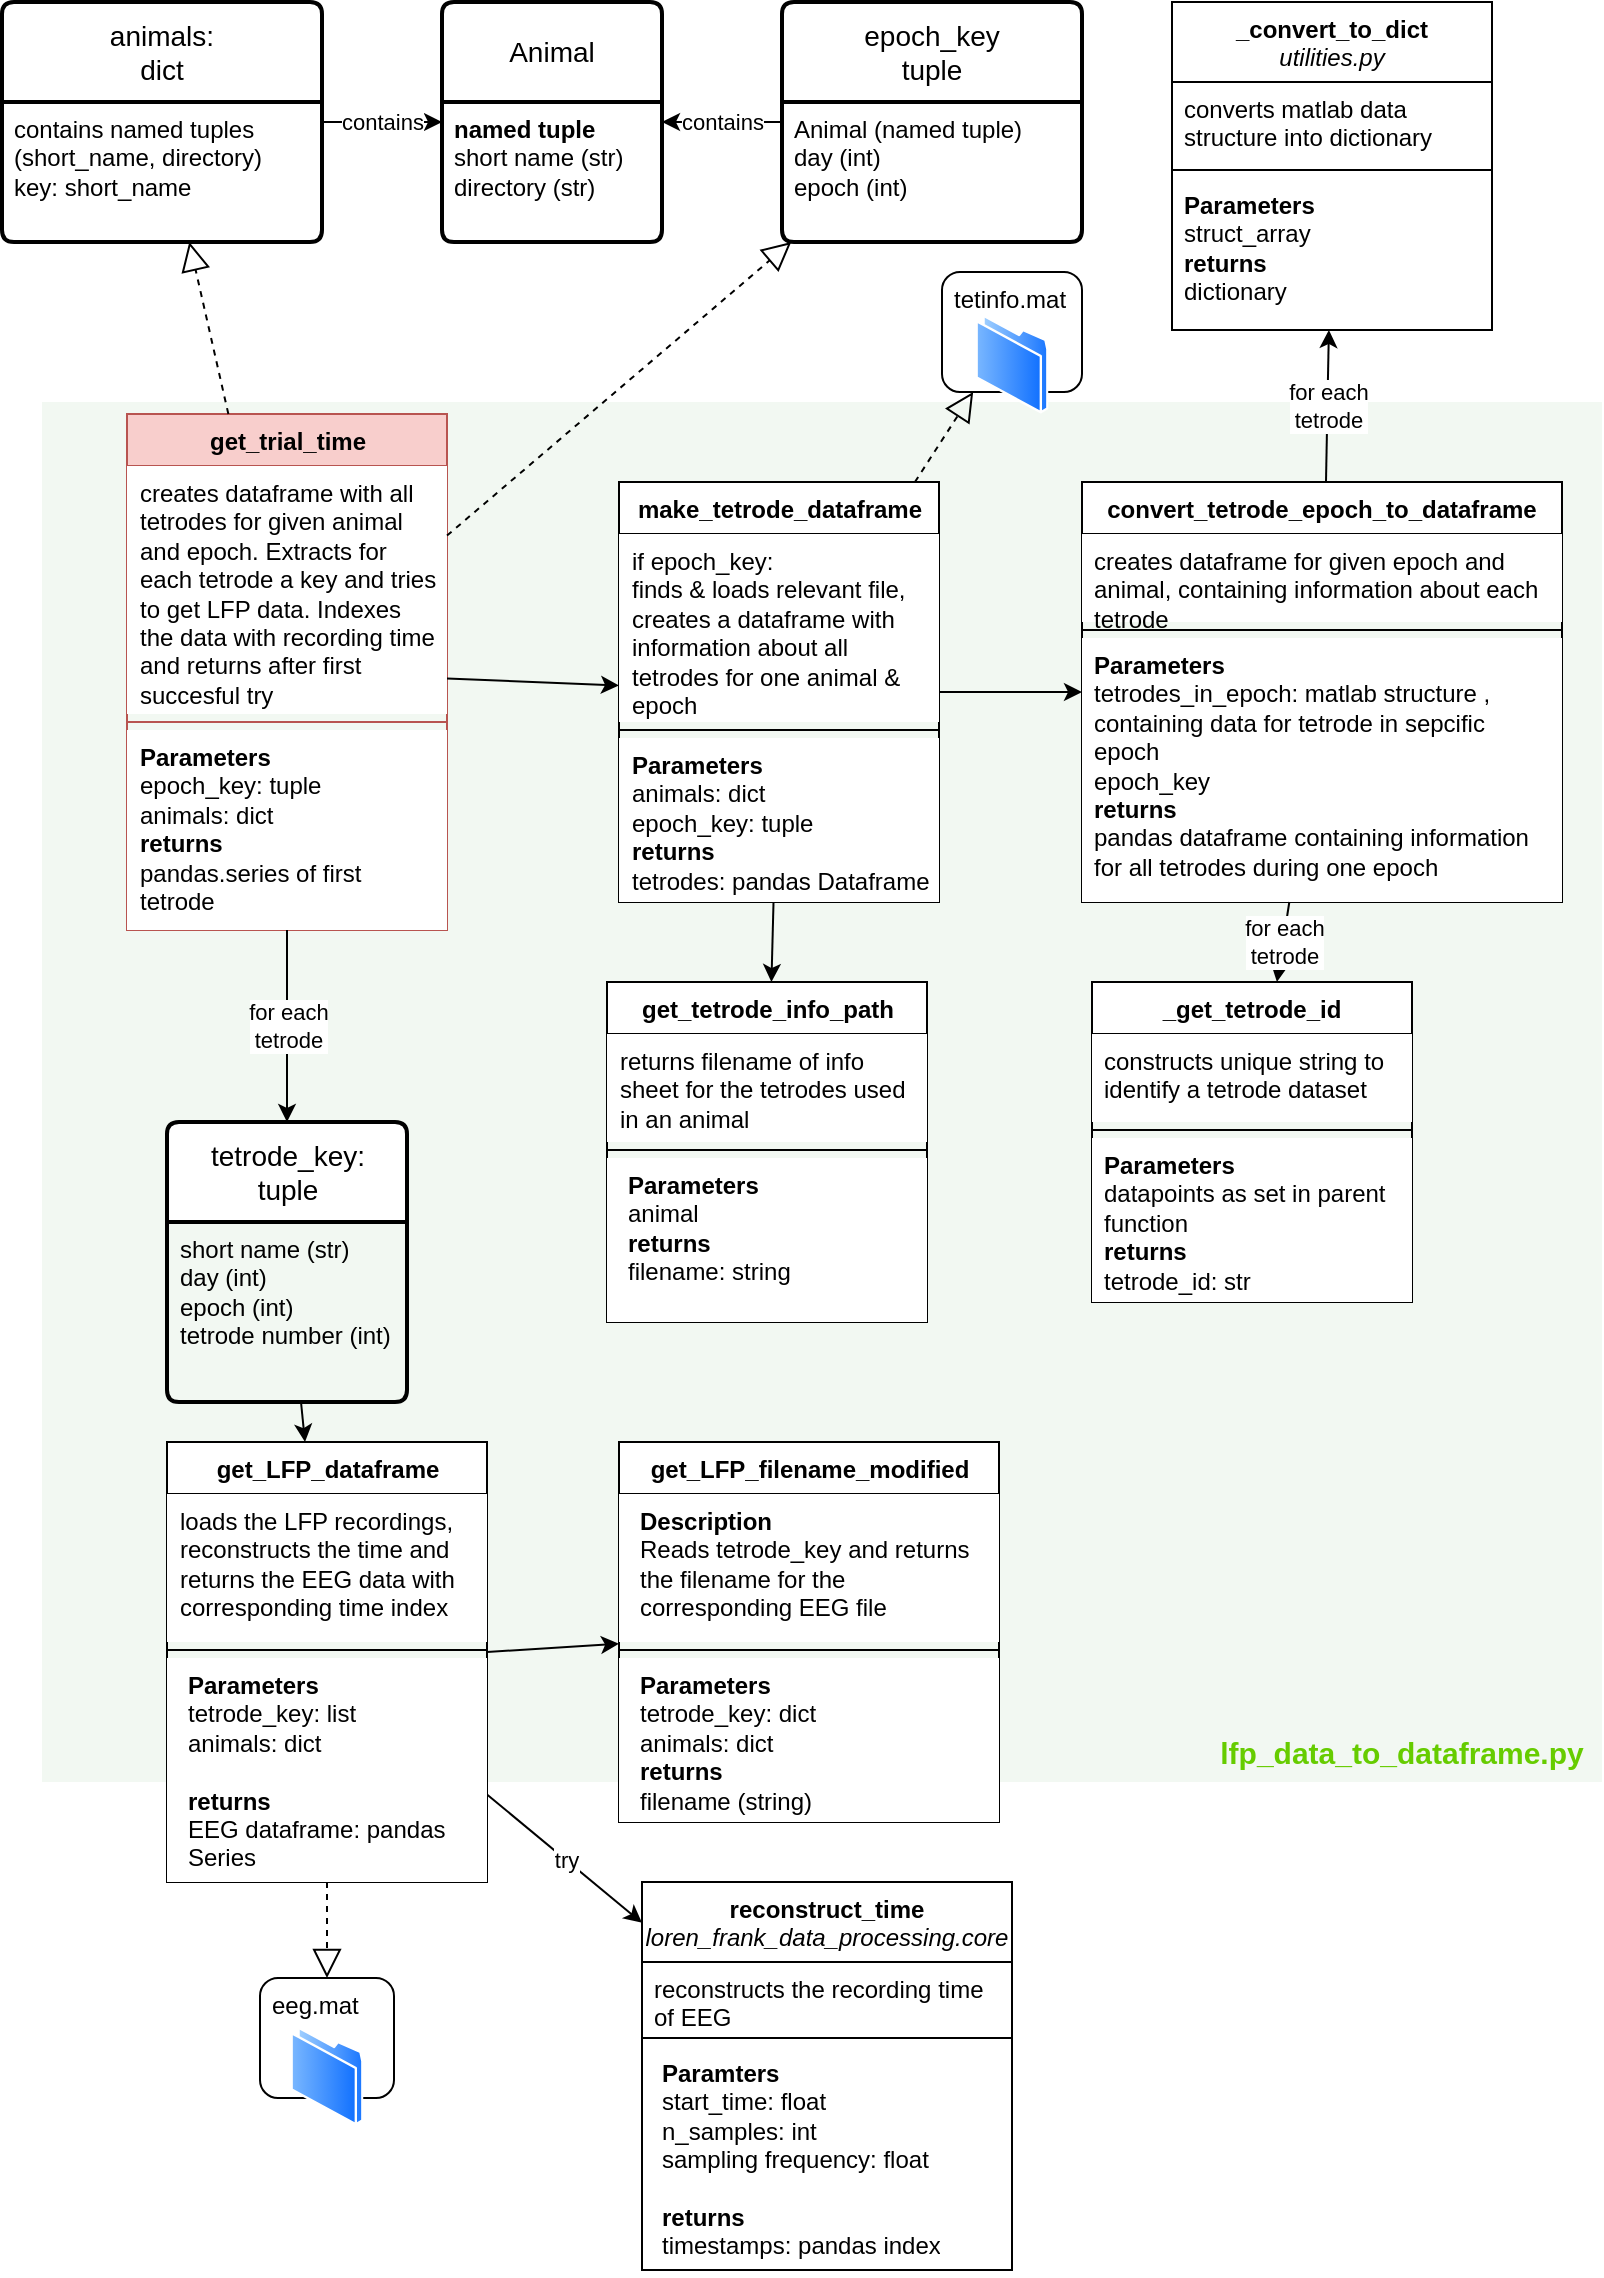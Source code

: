 <mxfile version="23.0.2" type="device" pages="2">
  <diagram name="lfp_data_to_dataframe" id="-0uksRFyBczqt4jlq0a1">
    <mxGraphModel dx="521" dy="613" grid="1" gridSize="10" guides="1" tooltips="1" connect="1" arrows="1" fold="1" page="1" pageScale="1" pageWidth="827" pageHeight="1169" math="0" shadow="0">
      <root>
        <mxCell id="0" />
        <mxCell id="1" parent="0" />
        <mxCell id="o5KsQYPWXhAWBM8Yx2KQ-81" value="" style="rounded=0;whiteSpace=wrap;html=1;fillColor=#d5e8d4;strokeColor=none;opacity=30;movable=0;resizable=0;rotatable=0;deletable=0;editable=0;locked=1;connectable=0;" parent="1" vertex="1">
          <mxGeometry x="30" y="220" width="780" height="690" as="geometry" />
        </mxCell>
        <mxCell id="RaqQBiWEhMCcIaRFbFzj-1" value="Animal" style="swimlane;childLayout=stackLayout;horizontal=1;startSize=50;horizontalStack=0;rounded=1;fontSize=14;fontStyle=0;strokeWidth=2;resizeParent=0;resizeLast=1;shadow=0;dashed=0;align=center;arcSize=4;whiteSpace=wrap;html=1;" parent="1" vertex="1">
          <mxGeometry x="230" y="20" width="110" height="120" as="geometry">
            <mxRectangle x="85" y="410" width="80" height="50" as="alternateBounds" />
          </mxGeometry>
        </mxCell>
        <mxCell id="RaqQBiWEhMCcIaRFbFzj-2" value="&lt;b&gt;named tuple&lt;/b&gt;&lt;br&gt;short name (str)&lt;br&gt;directory (str)" style="align=left;strokeColor=none;fillColor=none;spacingLeft=4;fontSize=12;verticalAlign=top;resizable=0;rotatable=0;part=1;html=1;" parent="RaqQBiWEhMCcIaRFbFzj-1" vertex="1">
          <mxGeometry y="50" width="110" height="70" as="geometry" />
        </mxCell>
        <mxCell id="LlTql3OOBmvr-bSs323o-11" value="" style="endArrow=classic;html=1;rounded=0;" parent="1" source="o5KsQYPWXhAWBM8Yx2KQ-14" target="o5KsQYPWXhAWBM8Yx2KQ-23" edge="1">
          <mxGeometry relative="1" as="geometry">
            <mxPoint x="362.5" y="1045" as="sourcePoint" />
            <mxPoint x="352.5" y="1070" as="targetPoint" />
          </mxGeometry>
        </mxCell>
        <mxCell id="LlTql3OOBmvr-bSs323o-12" value="try" style="edgeLabel;resizable=0;html=1;align=center;verticalAlign=middle;" parent="LlTql3OOBmvr-bSs323o-11" connectable="0" vertex="1">
          <mxGeometry relative="1" as="geometry" />
        </mxCell>
        <mxCell id="o5KsQYPWXhAWBM8Yx2KQ-1" value="tetrode_key:&lt;br&gt;tuple" style="swimlane;childLayout=stackLayout;horizontal=1;startSize=50;horizontalStack=0;rounded=1;fontSize=14;fontStyle=0;strokeWidth=2;resizeParent=0;resizeLast=1;shadow=0;dashed=0;align=center;arcSize=4;whiteSpace=wrap;html=1;" parent="1" vertex="1">
          <mxGeometry x="92.5" y="580" width="120" height="140" as="geometry">
            <mxRectangle x="70" y="340" width="110" height="50" as="alternateBounds" />
          </mxGeometry>
        </mxCell>
        <mxCell id="o5KsQYPWXhAWBM8Yx2KQ-2" value="short name (str)&lt;br&gt;day (int)&lt;br&gt;epoch (int)&lt;br&gt;tetrode number (int)" style="align=left;strokeColor=none;fillColor=none;spacingLeft=4;fontSize=12;verticalAlign=top;resizable=0;rotatable=0;part=1;html=1;" parent="o5KsQYPWXhAWBM8Yx2KQ-1" vertex="1">
          <mxGeometry y="50" width="120" height="90" as="geometry" />
        </mxCell>
        <mxCell id="o5KsQYPWXhAWBM8Yx2KQ-14" value="get_LFP_dataframe" style="swimlane;fontStyle=1;align=center;verticalAlign=top;childLayout=stackLayout;horizontal=1;startSize=26;horizontalStack=0;resizeParent=1;resizeParentMax=0;resizeLast=0;collapsible=1;marginBottom=0;whiteSpace=wrap;html=1;" parent="1" vertex="1">
          <mxGeometry x="92.5" y="740" width="160" height="220" as="geometry">
            <mxRectangle x="260" y="260" width="150" height="30" as="alternateBounds" />
          </mxGeometry>
        </mxCell>
        <mxCell id="o5KsQYPWXhAWBM8Yx2KQ-15" value="loads the LFP recordings, reconstructs the time and returns the EEG data with corresponding time index" style="text;strokeColor=none;fillColor=default;align=left;verticalAlign=top;spacingLeft=4;spacingRight=4;overflow=hidden;rotatable=0;points=[[0,0.5],[1,0.5]];portConstraint=eastwest;whiteSpace=wrap;html=1;" parent="o5KsQYPWXhAWBM8Yx2KQ-14" vertex="1">
          <mxGeometry y="26" width="160" height="74" as="geometry" />
        </mxCell>
        <mxCell id="o5KsQYPWXhAWBM8Yx2KQ-16" value="" style="line;strokeWidth=1;fillColor=none;align=left;verticalAlign=middle;spacingTop=-1;spacingLeft=3;spacingRight=3;rotatable=0;labelPosition=right;points=[];portConstraint=eastwest;strokeColor=inherit;" parent="o5KsQYPWXhAWBM8Yx2KQ-14" vertex="1">
          <mxGeometry y="100" width="160" height="8" as="geometry" />
        </mxCell>
        <mxCell id="o5KsQYPWXhAWBM8Yx2KQ-17" value="&lt;p style=&quot;border-color: var(--border-color); margin: 0px 0px 0px 4px;&quot;&gt;&lt;b style=&quot;border-color: var(--border-color);&quot;&gt;Parameters&lt;/b&gt;&lt;/p&gt;&lt;p style=&quot;border-color: var(--border-color); margin: 0px 0px 0px 4px;&quot;&gt;tetrode_key: list&lt;/p&gt;&lt;p style=&quot;border-color: var(--border-color); margin: 0px 0px 0px 4px;&quot;&gt;animals: dict&lt;/p&gt;&lt;p style=&quot;border-color: var(--border-color); margin: 0px 0px 0px 4px;&quot;&gt;&lt;br style=&quot;border-color: var(--border-color);&quot;&gt;&lt;/p&gt;&lt;p style=&quot;border-color: var(--border-color); margin: 0px 0px 0px 4px;&quot;&gt;&lt;b style=&quot;border-color: var(--border-color);&quot;&gt;returns&lt;/b&gt;&lt;/p&gt;&lt;p style=&quot;border-color: var(--border-color); margin: 0px 0px 0px 4px;&quot;&gt;EEG dataframe: pandas Series&lt;/p&gt;" style="text;strokeColor=none;fillColor=default;align=left;verticalAlign=top;spacingLeft=4;spacingRight=4;overflow=hidden;rotatable=0;points=[[0,0.5],[1,0.5]];portConstraint=eastwest;whiteSpace=wrap;html=1;" parent="o5KsQYPWXhAWBM8Yx2KQ-14" vertex="1">
          <mxGeometry y="108" width="160" height="112" as="geometry" />
        </mxCell>
        <mxCell id="o5KsQYPWXhAWBM8Yx2KQ-18" value="" style="endArrow=classic;html=1;rounded=0;" parent="1" source="o5KsQYPWXhAWBM8Yx2KQ-14" target="o5KsQYPWXhAWBM8Yx2KQ-19" edge="1">
          <mxGeometry width="50" height="50" relative="1" as="geometry">
            <mxPoint x="392.5" y="1220" as="sourcePoint" />
            <mxPoint x="452.5" y="1150" as="targetPoint" />
          </mxGeometry>
        </mxCell>
        <mxCell id="o5KsQYPWXhAWBM8Yx2KQ-19" value="&lt;b style=&quot;border-color: var(--border-color);&quot;&gt;get_LFP_filename_modified&lt;br&gt;&lt;br&gt;&lt;/b&gt;" style="swimlane;fontStyle=1;align=center;verticalAlign=top;childLayout=stackLayout;horizontal=1;startSize=26;horizontalStack=0;resizeParent=1;resizeParentMax=0;resizeLast=0;collapsible=1;marginBottom=0;whiteSpace=wrap;html=1;" parent="1" vertex="1">
          <mxGeometry x="318.5" y="740" width="190" height="190" as="geometry">
            <mxRectangle x="520" y="385" width="200" height="40" as="alternateBounds" />
          </mxGeometry>
        </mxCell>
        <mxCell id="o5KsQYPWXhAWBM8Yx2KQ-20" value="&lt;p style=&quot;border-color: var(--border-color); margin: 0px 0px 0px 4px;&quot;&gt;&lt;b style=&quot;border-color: var(--border-color);&quot;&gt;Description&lt;/b&gt;&lt;/p&gt;&lt;p style=&quot;border-color: var(--border-color); margin: 0px 0px 0px 4px;&quot;&gt;Reads tetrode_key and returns the filename for the corresponding EEG file&amp;nbsp;&lt;/p&gt;" style="text;strokeColor=none;fillColor=default;align=left;verticalAlign=top;spacingLeft=4;spacingRight=4;overflow=hidden;rotatable=0;points=[[0,0.5],[1,0.5]];portConstraint=eastwest;whiteSpace=wrap;html=1;" parent="o5KsQYPWXhAWBM8Yx2KQ-19" vertex="1">
          <mxGeometry y="26" width="190" height="74" as="geometry" />
        </mxCell>
        <mxCell id="o5KsQYPWXhAWBM8Yx2KQ-21" value="" style="line;strokeWidth=1;fillColor=none;align=left;verticalAlign=middle;spacingTop=-1;spacingLeft=3;spacingRight=3;rotatable=0;labelPosition=right;points=[];portConstraint=eastwest;strokeColor=inherit;" parent="o5KsQYPWXhAWBM8Yx2KQ-19" vertex="1">
          <mxGeometry y="100" width="190" height="8" as="geometry" />
        </mxCell>
        <mxCell id="o5KsQYPWXhAWBM8Yx2KQ-22" value="&lt;p style=&quot;border-color: var(--border-color); margin: 0px 0px 0px 4px;&quot;&gt;&lt;b style=&quot;border-color: var(--border-color);&quot;&gt;Parameters&lt;/b&gt;&lt;/p&gt;&lt;p style=&quot;border-color: var(--border-color); margin: 0px 0px 0px 4px;&quot;&gt;tetrode_key: dict&lt;/p&gt;&lt;p style=&quot;border-color: var(--border-color); margin: 0px 0px 0px 4px;&quot;&gt;animals: dict&lt;/p&gt;&lt;p style=&quot;border-color: var(--border-color); margin: 0px 0px 0px 4px;&quot;&gt;&lt;b style=&quot;border-color: var(--border-color);&quot;&gt;returns&lt;/b&gt;&lt;/p&gt;&lt;p style=&quot;border-color: var(--border-color); margin: 0px 0px 0px 4px;&quot;&gt;filename (string)&lt;/p&gt;" style="text;strokeColor=none;fillColor=default;align=left;verticalAlign=top;spacingLeft=4;spacingRight=4;overflow=hidden;rotatable=0;points=[[0,0.5],[1,0.5]];portConstraint=eastwest;whiteSpace=wrap;html=1;" parent="o5KsQYPWXhAWBM8Yx2KQ-19" vertex="1">
          <mxGeometry y="108" width="190" height="82" as="geometry" />
        </mxCell>
        <mxCell id="o5KsQYPWXhAWBM8Yx2KQ-23" value="&lt;span style=&quot;border-color: var(--border-color);&quot;&gt;reconstruct_time&lt;br&gt;&lt;span style=&quot;font-weight: 400;&quot;&gt;&lt;i&gt;loren_frank_data_processing.core&lt;/i&gt;&lt;/span&gt;&lt;br&gt;&lt;/span&gt;" style="swimlane;fontStyle=1;align=center;verticalAlign=top;childLayout=stackLayout;horizontal=1;startSize=40;horizontalStack=0;resizeParent=1;resizeParentMax=0;resizeLast=0;collapsible=1;marginBottom=0;whiteSpace=wrap;html=1;" parent="1" vertex="1">
          <mxGeometry x="330" y="960" width="185" height="194" as="geometry">
            <mxRectangle x="530" y="250" width="140" height="30" as="alternateBounds" />
          </mxGeometry>
        </mxCell>
        <mxCell id="o5KsQYPWXhAWBM8Yx2KQ-24" value="reconstructs the recording time of EEG" style="text;strokeColor=none;fillColor=none;align=left;verticalAlign=top;spacingLeft=4;spacingRight=4;overflow=hidden;rotatable=0;points=[[0,0.5],[1,0.5]];portConstraint=eastwest;whiteSpace=wrap;html=1;" parent="o5KsQYPWXhAWBM8Yx2KQ-23" vertex="1">
          <mxGeometry y="40" width="185" height="34" as="geometry" />
        </mxCell>
        <mxCell id="o5KsQYPWXhAWBM8Yx2KQ-25" value="" style="line;strokeWidth=1;fillColor=none;align=left;verticalAlign=middle;spacingTop=-1;spacingLeft=3;spacingRight=3;rotatable=0;labelPosition=right;points=[];portConstraint=eastwest;strokeColor=inherit;" parent="o5KsQYPWXhAWBM8Yx2KQ-23" vertex="1">
          <mxGeometry y="74" width="185" height="8" as="geometry" />
        </mxCell>
        <mxCell id="o5KsQYPWXhAWBM8Yx2KQ-26" value="&lt;p style=&quot;border-color: var(--border-color); margin: 0px 0px 0px 4px;&quot;&gt;&lt;b style=&quot;border-color: var(--border-color);&quot;&gt;Paramters&lt;/b&gt;&lt;/p&gt;&lt;p style=&quot;border-color: var(--border-color); margin: 0px 0px 0px 4px;&quot;&gt;start_time: float&lt;/p&gt;&lt;p style=&quot;border-color: var(--border-color); margin: 0px 0px 0px 4px;&quot;&gt;n_samples: int&lt;/p&gt;&lt;p style=&quot;border-color: var(--border-color); margin: 0px 0px 0px 4px;&quot;&gt;sampling frequency: float&lt;/p&gt;&lt;p style=&quot;border-color: var(--border-color); margin: 0px 0px 0px 4px;&quot;&gt;&lt;br style=&quot;border-color: var(--border-color);&quot;&gt;&lt;/p&gt;&lt;p style=&quot;border-color: var(--border-color); margin: 0px 0px 0px 4px;&quot;&gt;&lt;b style=&quot;border-color: var(--border-color);&quot;&gt;returns&lt;/b&gt;&lt;/p&gt;&lt;p style=&quot;border-color: var(--border-color); margin: 0px 0px 0px 4px;&quot;&gt;timestamps: pandas index&lt;/p&gt;" style="text;strokeColor=none;fillColor=none;align=left;verticalAlign=top;spacingLeft=4;spacingRight=4;overflow=hidden;rotatable=0;points=[[0,0.5],[1,0.5]];portConstraint=eastwest;whiteSpace=wrap;html=1;" parent="o5KsQYPWXhAWBM8Yx2KQ-23" vertex="1">
          <mxGeometry y="82" width="185" height="112" as="geometry" />
        </mxCell>
        <mxCell id="o5KsQYPWXhAWBM8Yx2KQ-30" value="&lt;b style=&quot;border-color: var(--border-color);&quot;&gt;get_tetrode_info_path&lt;/b&gt;" style="swimlane;fontStyle=1;align=center;verticalAlign=top;childLayout=stackLayout;horizontal=1;startSize=26;horizontalStack=0;resizeParent=1;resizeParentMax=0;resizeLast=0;collapsible=1;marginBottom=0;whiteSpace=wrap;html=1;" parent="1" vertex="1">
          <mxGeometry x="312.5" y="510" width="160" height="170" as="geometry" />
        </mxCell>
        <mxCell id="o5KsQYPWXhAWBM8Yx2KQ-31" value="returns filename of info sheet for the tetrodes used in an animal&lt;br&gt;" style="text;strokeColor=none;fillColor=default;align=left;verticalAlign=top;spacingLeft=4;spacingRight=4;overflow=hidden;rotatable=0;points=[[0,0.5],[1,0.5]];portConstraint=eastwest;whiteSpace=wrap;html=1;" parent="o5KsQYPWXhAWBM8Yx2KQ-30" vertex="1">
          <mxGeometry y="26" width="160" height="54" as="geometry" />
        </mxCell>
        <mxCell id="o5KsQYPWXhAWBM8Yx2KQ-32" value="" style="line;strokeWidth=1;fillColor=none;align=left;verticalAlign=middle;spacingTop=-1;spacingLeft=3;spacingRight=3;rotatable=0;labelPosition=right;points=[];portConstraint=eastwest;strokeColor=inherit;" parent="o5KsQYPWXhAWBM8Yx2KQ-30" vertex="1">
          <mxGeometry y="80" width="160" height="8" as="geometry" />
        </mxCell>
        <mxCell id="o5KsQYPWXhAWBM8Yx2KQ-33" value="&lt;p style=&quot;border-color: var(--border-color); margin: 0px 0px 0px 4px;&quot;&gt;&lt;b style=&quot;border-color: var(--border-color);&quot;&gt;Parameters&lt;/b&gt;&lt;/p&gt;&lt;p style=&quot;border-color: var(--border-color); margin: 0px 0px 0px 4px;&quot;&gt;animal&lt;/p&gt;&lt;p style=&quot;border-color: var(--border-color); margin: 0px 0px 0px 4px;&quot;&gt;&lt;b style=&quot;border-color: var(--border-color);&quot;&gt;returns&lt;/b&gt;&lt;/p&gt;&lt;p style=&quot;border-color: var(--border-color); margin: 0px 0px 0px 4px;&quot;&gt;filename: string&lt;/p&gt;" style="text;strokeColor=none;fillColor=default;align=left;verticalAlign=top;spacingLeft=4;spacingRight=4;overflow=hidden;rotatable=0;points=[[0,0.5],[1,0.5]];portConstraint=eastwest;whiteSpace=wrap;html=1;" parent="o5KsQYPWXhAWBM8Yx2KQ-30" vertex="1">
          <mxGeometry y="88" width="160" height="82" as="geometry" />
        </mxCell>
        <mxCell id="o5KsQYPWXhAWBM8Yx2KQ-34" value="make_tetrode_dataframe" style="swimlane;fontStyle=1;align=center;verticalAlign=top;childLayout=stackLayout;horizontal=1;startSize=26;horizontalStack=0;resizeParent=1;resizeParentMax=0;resizeLast=0;collapsible=1;marginBottom=0;whiteSpace=wrap;html=1;" parent="1" vertex="1">
          <mxGeometry x="318.5" y="260" width="160" height="210" as="geometry">
            <mxRectangle x="260" y="510" width="180" height="30" as="alternateBounds" />
          </mxGeometry>
        </mxCell>
        <mxCell id="o5KsQYPWXhAWBM8Yx2KQ-35" value="if epoch_key:&lt;br&gt;finds &amp;amp; loads relevant file, creates a dataframe with information about all tetrodes for one animal &amp;amp; epoch&amp;nbsp;" style="text;strokeColor=none;fillColor=default;align=left;verticalAlign=top;spacingLeft=4;spacingRight=4;overflow=hidden;rotatable=0;points=[[0,0.5],[1,0.5]];portConstraint=eastwest;whiteSpace=wrap;html=1;" parent="o5KsQYPWXhAWBM8Yx2KQ-34" vertex="1">
          <mxGeometry y="26" width="160" height="94" as="geometry" />
        </mxCell>
        <mxCell id="o5KsQYPWXhAWBM8Yx2KQ-36" value="" style="line;strokeWidth=1;fillColor=none;align=left;verticalAlign=middle;spacingTop=-1;spacingLeft=3;spacingRight=3;rotatable=0;labelPosition=right;points=[];portConstraint=eastwest;strokeColor=inherit;" parent="o5KsQYPWXhAWBM8Yx2KQ-34" vertex="1">
          <mxGeometry y="120" width="160" height="8" as="geometry" />
        </mxCell>
        <mxCell id="o5KsQYPWXhAWBM8Yx2KQ-37" value="&lt;b&gt;Parameters&lt;/b&gt;&lt;br&gt;animals: dict&lt;br&gt;epoch_key: tuple&lt;br&gt;&lt;b&gt;returns&lt;br&gt;&lt;/b&gt;tetrodes: pandas Dataframe" style="text;strokeColor=none;fillColor=default;align=left;verticalAlign=top;spacingLeft=4;spacingRight=4;overflow=hidden;rotatable=0;points=[[0,0.5],[1,0.5]];portConstraint=eastwest;whiteSpace=wrap;html=1;" parent="o5KsQYPWXhAWBM8Yx2KQ-34" vertex="1">
          <mxGeometry y="128" width="160" height="82" as="geometry" />
        </mxCell>
        <mxCell id="o5KsQYPWXhAWBM8Yx2KQ-38" value="" style="endArrow=classic;html=1;rounded=0;" parent="1" source="o5KsQYPWXhAWBM8Yx2KQ-34" target="o5KsQYPWXhAWBM8Yx2KQ-30" edge="1">
          <mxGeometry width="50" height="50" relative="1" as="geometry">
            <mxPoint x="450" y="340" as="sourcePoint" />
            <mxPoint x="500" y="290" as="targetPoint" />
          </mxGeometry>
        </mxCell>
        <mxCell id="o5KsQYPWXhAWBM8Yx2KQ-39" value="animals:&lt;br&gt;dict" style="swimlane;childLayout=stackLayout;horizontal=1;startSize=50;horizontalStack=0;rounded=1;fontSize=14;fontStyle=0;strokeWidth=2;resizeParent=0;resizeLast=1;shadow=0;dashed=0;align=center;arcSize=4;whiteSpace=wrap;html=1;" parent="1" vertex="1">
          <mxGeometry x="10" y="20" width="160" height="120" as="geometry" />
        </mxCell>
        <mxCell id="o5KsQYPWXhAWBM8Yx2KQ-40" value="contains named tuples&lt;br&gt;(short_name, directory)&lt;br&gt;key: short_name" style="align=left;strokeColor=none;fillColor=none;spacingLeft=4;fontSize=12;verticalAlign=top;resizable=0;rotatable=0;part=1;html=1;" parent="o5KsQYPWXhAWBM8Yx2KQ-39" vertex="1">
          <mxGeometry y="50" width="160" height="70" as="geometry" />
        </mxCell>
        <mxCell id="o5KsQYPWXhAWBM8Yx2KQ-43" value="" style="endArrow=classic;html=1;rounded=0;" parent="1" source="o5KsQYPWXhAWBM8Yx2KQ-39" target="RaqQBiWEhMCcIaRFbFzj-1" edge="1">
          <mxGeometry relative="1" as="geometry">
            <mxPoint x="720" y="110" as="sourcePoint" />
            <mxPoint x="820" y="110" as="targetPoint" />
          </mxGeometry>
        </mxCell>
        <mxCell id="o5KsQYPWXhAWBM8Yx2KQ-44" value="contains" style="edgeLabel;resizable=0;html=1;align=center;verticalAlign=middle;" parent="o5KsQYPWXhAWBM8Yx2KQ-43" connectable="0" vertex="1">
          <mxGeometry relative="1" as="geometry" />
        </mxCell>
        <mxCell id="o5KsQYPWXhAWBM8Yx2KQ-45" value="epoch_key&lt;br&gt;tuple" style="swimlane;childLayout=stackLayout;horizontal=1;startSize=50;horizontalStack=0;rounded=1;fontSize=14;fontStyle=0;strokeWidth=2;resizeParent=0;resizeLast=1;shadow=0;dashed=0;align=center;arcSize=4;whiteSpace=wrap;html=1;" parent="1" vertex="1">
          <mxGeometry x="400" y="20" width="150" height="120" as="geometry" />
        </mxCell>
        <mxCell id="o5KsQYPWXhAWBM8Yx2KQ-46" value="Animal (named tuple)&lt;br&gt;day (int)&lt;br&gt;epoch (int)" style="align=left;strokeColor=none;fillColor=none;spacingLeft=4;fontSize=12;verticalAlign=top;resizable=0;rotatable=0;part=1;html=1;" parent="o5KsQYPWXhAWBM8Yx2KQ-45" vertex="1">
          <mxGeometry y="50" width="150" height="70" as="geometry" />
        </mxCell>
        <mxCell id="o5KsQYPWXhAWBM8Yx2KQ-47" value="" style="endArrow=classic;html=1;rounded=0;" parent="1" source="o5KsQYPWXhAWBM8Yx2KQ-45" target="RaqQBiWEhMCcIaRFbFzj-1" edge="1">
          <mxGeometry relative="1" as="geometry">
            <mxPoint x="660" y="140" as="sourcePoint" />
            <mxPoint x="760" y="140" as="targetPoint" />
          </mxGeometry>
        </mxCell>
        <mxCell id="o5KsQYPWXhAWBM8Yx2KQ-48" value="contains" style="edgeLabel;resizable=0;html=1;align=center;verticalAlign=middle;" parent="o5KsQYPWXhAWBM8Yx2KQ-47" connectable="0" vertex="1">
          <mxGeometry relative="1" as="geometry" />
        </mxCell>
        <mxCell id="o5KsQYPWXhAWBM8Yx2KQ-50" value="convert_tetrode_epoch_to_dataframe" style="swimlane;fontStyle=1;align=center;verticalAlign=top;childLayout=stackLayout;horizontal=1;startSize=26;horizontalStack=0;resizeParent=1;resizeParentMax=0;resizeLast=0;collapsible=1;marginBottom=0;whiteSpace=wrap;html=1;" parent="1" vertex="1">
          <mxGeometry x="550" y="260" width="240" height="210" as="geometry" />
        </mxCell>
        <mxCell id="o5KsQYPWXhAWBM8Yx2KQ-51" value="creates dataframe for given epoch and animal, containing information about each tetrode" style="text;strokeColor=none;fillColor=default;align=left;verticalAlign=top;spacingLeft=4;spacingRight=4;overflow=hidden;rotatable=0;points=[[0,0.5],[1,0.5]];portConstraint=eastwest;whiteSpace=wrap;html=1;" parent="o5KsQYPWXhAWBM8Yx2KQ-50" vertex="1">
          <mxGeometry y="26" width="240" height="44" as="geometry" />
        </mxCell>
        <mxCell id="o5KsQYPWXhAWBM8Yx2KQ-52" value="" style="line;strokeWidth=1;fillColor=none;align=left;verticalAlign=middle;spacingTop=-1;spacingLeft=3;spacingRight=3;rotatable=0;labelPosition=right;points=[];portConstraint=eastwest;strokeColor=inherit;" parent="o5KsQYPWXhAWBM8Yx2KQ-50" vertex="1">
          <mxGeometry y="70" width="240" height="8" as="geometry" />
        </mxCell>
        <mxCell id="o5KsQYPWXhAWBM8Yx2KQ-53" value="&lt;b&gt;Parameters&lt;/b&gt;&lt;br&gt;tetrodes_in_epoch: matlab structure , containing data for tetrode in sepcific epoch&lt;br&gt;epoch_key&lt;br&gt;&lt;b&gt;returns&lt;br&gt;&lt;/b&gt;pandas dataframe containing information for all tetrodes during one epoch" style="text;strokeColor=none;fillColor=default;align=left;verticalAlign=top;spacingLeft=4;spacingRight=4;overflow=hidden;rotatable=0;points=[[0,0.5],[1,0.5]];portConstraint=eastwest;whiteSpace=wrap;html=1;" parent="o5KsQYPWXhAWBM8Yx2KQ-50" vertex="1">
          <mxGeometry y="78" width="240" height="132" as="geometry" />
        </mxCell>
        <mxCell id="o5KsQYPWXhAWBM8Yx2KQ-54" value="_convert_to_dict&lt;br&gt;&lt;span style=&quot;font-weight: 400;&quot;&gt;&lt;i&gt;utilities.py&lt;/i&gt;&lt;/span&gt;" style="swimlane;fontStyle=1;align=center;verticalAlign=top;childLayout=stackLayout;horizontal=1;startSize=40;horizontalStack=0;resizeParent=1;resizeParentMax=0;resizeLast=0;collapsible=1;marginBottom=0;whiteSpace=wrap;html=1;" parent="1" vertex="1">
          <mxGeometry x="595" y="20" width="160" height="164" as="geometry" />
        </mxCell>
        <mxCell id="o5KsQYPWXhAWBM8Yx2KQ-55" value="converts matlab data structure into dictionary" style="text;strokeColor=none;fillColor=none;align=left;verticalAlign=top;spacingLeft=4;spacingRight=4;overflow=hidden;rotatable=0;points=[[0,0.5],[1,0.5]];portConstraint=eastwest;whiteSpace=wrap;html=1;" parent="o5KsQYPWXhAWBM8Yx2KQ-54" vertex="1">
          <mxGeometry y="40" width="160" height="40" as="geometry" />
        </mxCell>
        <mxCell id="o5KsQYPWXhAWBM8Yx2KQ-56" value="" style="line;strokeWidth=1;fillColor=none;align=left;verticalAlign=middle;spacingTop=-1;spacingLeft=3;spacingRight=3;rotatable=0;labelPosition=right;points=[];portConstraint=eastwest;strokeColor=inherit;" parent="o5KsQYPWXhAWBM8Yx2KQ-54" vertex="1">
          <mxGeometry y="80" width="160" height="8" as="geometry" />
        </mxCell>
        <mxCell id="o5KsQYPWXhAWBM8Yx2KQ-57" value="&lt;b&gt;Parameters&lt;/b&gt;&lt;br&gt;struct_array&lt;br&gt;&lt;b&gt;returns&lt;br&gt;&lt;/b&gt;dictionary" style="text;strokeColor=none;fillColor=none;align=left;verticalAlign=top;spacingLeft=4;spacingRight=4;overflow=hidden;rotatable=0;points=[[0,0.5],[1,0.5]];portConstraint=eastwest;whiteSpace=wrap;html=1;" parent="o5KsQYPWXhAWBM8Yx2KQ-54" vertex="1">
          <mxGeometry y="88" width="160" height="76" as="geometry" />
        </mxCell>
        <mxCell id="o5KsQYPWXhAWBM8Yx2KQ-58" value="" style="endArrow=classic;html=1;rounded=0;" parent="1" source="o5KsQYPWXhAWBM8Yx2KQ-34" target="o5KsQYPWXhAWBM8Yx2KQ-50" edge="1">
          <mxGeometry width="50" height="50" relative="1" as="geometry">
            <mxPoint x="390" y="570" as="sourcePoint" />
            <mxPoint x="440" y="520" as="targetPoint" />
          </mxGeometry>
        </mxCell>
        <mxCell id="o5KsQYPWXhAWBM8Yx2KQ-60" value="_get_tetrode_id" style="swimlane;fontStyle=1;align=center;verticalAlign=top;childLayout=stackLayout;horizontal=1;startSize=26;horizontalStack=0;resizeParent=1;resizeParentMax=0;resizeLast=0;collapsible=1;marginBottom=0;whiteSpace=wrap;html=1;" parent="1" vertex="1">
          <mxGeometry x="555" y="510" width="160" height="160" as="geometry" />
        </mxCell>
        <mxCell id="o5KsQYPWXhAWBM8Yx2KQ-61" value="constructs unique string to identify a tetrode dataset&amp;nbsp;" style="text;strokeColor=none;fillColor=default;align=left;verticalAlign=top;spacingLeft=4;spacingRight=4;overflow=hidden;rotatable=0;points=[[0,0.5],[1,0.5]];portConstraint=eastwest;whiteSpace=wrap;html=1;" parent="o5KsQYPWXhAWBM8Yx2KQ-60" vertex="1">
          <mxGeometry y="26" width="160" height="44" as="geometry" />
        </mxCell>
        <mxCell id="o5KsQYPWXhAWBM8Yx2KQ-62" value="" style="line;strokeWidth=1;fillColor=none;align=left;verticalAlign=middle;spacingTop=-1;spacingLeft=3;spacingRight=3;rotatable=0;labelPosition=right;points=[];portConstraint=eastwest;strokeColor=inherit;" parent="o5KsQYPWXhAWBM8Yx2KQ-60" vertex="1">
          <mxGeometry y="70" width="160" height="8" as="geometry" />
        </mxCell>
        <mxCell id="o5KsQYPWXhAWBM8Yx2KQ-63" value="&lt;b&gt;Parameters&lt;/b&gt;&lt;br&gt;datapoints as set in parent function&lt;br&gt;&lt;b&gt;returns&lt;br&gt;&lt;/b&gt;tetrode_id: str" style="text;strokeColor=none;fillColor=default;align=left;verticalAlign=top;spacingLeft=4;spacingRight=4;overflow=hidden;rotatable=0;points=[[0,0.5],[1,0.5]];portConstraint=eastwest;whiteSpace=wrap;html=1;" parent="o5KsQYPWXhAWBM8Yx2KQ-60" vertex="1">
          <mxGeometry y="78" width="160" height="82" as="geometry" />
        </mxCell>
        <mxCell id="o5KsQYPWXhAWBM8Yx2KQ-65" value="" style="endArrow=classic;html=1;rounded=0;" parent="1" source="o5KsQYPWXhAWBM8Yx2KQ-50" target="o5KsQYPWXhAWBM8Yx2KQ-60" edge="1">
          <mxGeometry relative="1" as="geometry">
            <mxPoint x="700" y="720" as="sourcePoint" />
            <mxPoint x="800" y="720" as="targetPoint" />
          </mxGeometry>
        </mxCell>
        <mxCell id="o5KsQYPWXhAWBM8Yx2KQ-66" value="for each&lt;br&gt;tetrode" style="edgeLabel;resizable=0;html=1;align=center;verticalAlign=middle;" parent="o5KsQYPWXhAWBM8Yx2KQ-65" connectable="0" vertex="1">
          <mxGeometry relative="1" as="geometry" />
        </mxCell>
        <mxCell id="o5KsQYPWXhAWBM8Yx2KQ-67" value="" style="endArrow=classic;html=1;rounded=0;" parent="1" source="o5KsQYPWXhAWBM8Yx2KQ-50" target="o5KsQYPWXhAWBM8Yx2KQ-54" edge="1">
          <mxGeometry relative="1" as="geometry">
            <mxPoint x="890" y="800" as="sourcePoint" />
            <mxPoint x="990" y="800" as="targetPoint" />
          </mxGeometry>
        </mxCell>
        <mxCell id="o5KsQYPWXhAWBM8Yx2KQ-68" value="for each&lt;br&gt;tetrode" style="edgeLabel;resizable=0;html=1;align=center;verticalAlign=middle;" parent="o5KsQYPWXhAWBM8Yx2KQ-67" connectable="0" vertex="1">
          <mxGeometry relative="1" as="geometry" />
        </mxCell>
        <mxCell id="o5KsQYPWXhAWBM8Yx2KQ-69" value="get_trial_time" style="swimlane;fontStyle=1;align=center;verticalAlign=top;childLayout=stackLayout;horizontal=1;startSize=26;horizontalStack=0;resizeParent=1;resizeParentMax=0;resizeLast=0;collapsible=1;marginBottom=0;whiteSpace=wrap;html=1;fillColor=#f8cecc;strokeColor=#b85450;" parent="1" vertex="1">
          <mxGeometry x="72.5" y="226" width="160" height="258" as="geometry" />
        </mxCell>
        <mxCell id="o5KsQYPWXhAWBM8Yx2KQ-70" value="creates dataframe with all tetrodes for given animal and epoch. Extracts for each tetrode a key and tries to get LFP data. Indexes the data with recording time and returns after first succesful try" style="text;strokeColor=none;fillColor=default;align=left;verticalAlign=top;spacingLeft=4;spacingRight=4;overflow=hidden;rotatable=0;points=[[0,0.5],[1,0.5]];portConstraint=eastwest;whiteSpace=wrap;html=1;" parent="o5KsQYPWXhAWBM8Yx2KQ-69" vertex="1">
          <mxGeometry y="26" width="160" height="124" as="geometry" />
        </mxCell>
        <mxCell id="o5KsQYPWXhAWBM8Yx2KQ-71" value="" style="line;strokeWidth=1;fillColor=none;align=left;verticalAlign=middle;spacingTop=-1;spacingLeft=3;spacingRight=3;rotatable=0;labelPosition=right;points=[];portConstraint=eastwest;strokeColor=inherit;" parent="o5KsQYPWXhAWBM8Yx2KQ-69" vertex="1">
          <mxGeometry y="150" width="160" height="8" as="geometry" />
        </mxCell>
        <mxCell id="o5KsQYPWXhAWBM8Yx2KQ-72" value="&lt;b&gt;Parameters&lt;/b&gt;&lt;br&gt;epoch_key: tuple&lt;br&gt;animals: dict&lt;br&gt;&lt;b&gt;returns&lt;br&gt;&lt;/b&gt;pandas.series of first tetrode" style="text;strokeColor=none;fillColor=default;align=left;verticalAlign=top;spacingLeft=4;spacingRight=4;overflow=hidden;rotatable=0;points=[[0,0.5],[1,0.5]];portConstraint=eastwest;whiteSpace=wrap;html=1;" parent="o5KsQYPWXhAWBM8Yx2KQ-69" vertex="1">
          <mxGeometry y="158" width="160" height="100" as="geometry" />
        </mxCell>
        <mxCell id="o5KsQYPWXhAWBM8Yx2KQ-73" value="" style="endArrow=classic;html=1;rounded=0;" parent="1" source="o5KsQYPWXhAWBM8Yx2KQ-69" target="o5KsQYPWXhAWBM8Yx2KQ-34" edge="1">
          <mxGeometry width="50" height="50" relative="1" as="geometry">
            <mxPoint x="270" y="310" as="sourcePoint" />
            <mxPoint x="320" y="260" as="targetPoint" />
          </mxGeometry>
        </mxCell>
        <mxCell id="o5KsQYPWXhAWBM8Yx2KQ-75" value="" style="endArrow=classic;html=1;rounded=0;" parent="1" source="o5KsQYPWXhAWBM8Yx2KQ-69" target="o5KsQYPWXhAWBM8Yx2KQ-1" edge="1">
          <mxGeometry relative="1" as="geometry">
            <mxPoint x="200" y="380" as="sourcePoint" />
            <mxPoint x="300" y="380" as="targetPoint" />
          </mxGeometry>
        </mxCell>
        <mxCell id="o5KsQYPWXhAWBM8Yx2KQ-76" value="for each&lt;br&gt;tetrode" style="edgeLabel;resizable=0;html=1;align=center;verticalAlign=middle;" parent="o5KsQYPWXhAWBM8Yx2KQ-75" connectable="0" vertex="1">
          <mxGeometry relative="1" as="geometry" />
        </mxCell>
        <mxCell id="o5KsQYPWXhAWBM8Yx2KQ-77" value="" style="endArrow=classic;html=1;rounded=0;" parent="1" source="o5KsQYPWXhAWBM8Yx2KQ-1" target="o5KsQYPWXhAWBM8Yx2KQ-14" edge="1">
          <mxGeometry width="50" height="50" relative="1" as="geometry">
            <mxPoint x="40" y="630" as="sourcePoint" />
            <mxPoint x="90" y="580" as="targetPoint" />
          </mxGeometry>
        </mxCell>
        <mxCell id="o5KsQYPWXhAWBM8Yx2KQ-79" value="" style="endArrow=block;dashed=1;endFill=0;endSize=12;html=1;rounded=0;" parent="1" source="o5KsQYPWXhAWBM8Yx2KQ-69" target="o5KsQYPWXhAWBM8Yx2KQ-39" edge="1">
          <mxGeometry width="160" relative="1" as="geometry">
            <mxPoint x="40" y="210" as="sourcePoint" />
            <mxPoint x="200" y="210" as="targetPoint" />
          </mxGeometry>
        </mxCell>
        <mxCell id="o5KsQYPWXhAWBM8Yx2KQ-80" value="" style="endArrow=block;dashed=1;endFill=0;endSize=12;html=1;rounded=0;" parent="1" source="o5KsQYPWXhAWBM8Yx2KQ-69" target="o5KsQYPWXhAWBM8Yx2KQ-45" edge="1">
          <mxGeometry width="160" relative="1" as="geometry">
            <mxPoint x="260" y="210" as="sourcePoint" />
            <mxPoint x="420" y="210" as="targetPoint" />
          </mxGeometry>
        </mxCell>
        <mxCell id="o5KsQYPWXhAWBM8Yx2KQ-84" value="tetinfo.mat" style="rounded=1;whiteSpace=wrap;html=1;align=left;verticalAlign=top;spacingLeft=4;spacingRight=4;fontFamily=Helvetica;fontSize=12;fontColor=default;fillColor=default;gradientColor=none;" parent="1" vertex="1">
          <mxGeometry x="480" y="155" width="70" height="60" as="geometry" />
        </mxCell>
        <mxCell id="o5KsQYPWXhAWBM8Yx2KQ-82" value="" style="image;aspect=fixed;perimeter=ellipsePerimeter;html=1;align=center;shadow=0;dashed=0;spacingTop=3;image=img/lib/active_directory/folder.svg;verticalAlign=top;spacingLeft=4;spacingRight=4;fontFamily=Helvetica;fontSize=12;fontColor=default;fillColor=default;gradientColor=none;" parent="1" vertex="1">
          <mxGeometry x="496.75" y="176" width="36.5" height="50" as="geometry" />
        </mxCell>
        <mxCell id="o5KsQYPWXhAWBM8Yx2KQ-85" value="" style="endArrow=block;dashed=1;endFill=0;endSize=12;html=1;rounded=0;fontFamily=Helvetica;fontSize=12;fontColor=default;" parent="1" source="o5KsQYPWXhAWBM8Yx2KQ-34" target="o5KsQYPWXhAWBM8Yx2KQ-84" edge="1">
          <mxGeometry width="160" relative="1" as="geometry">
            <mxPoint x="330" y="230" as="sourcePoint" />
            <mxPoint x="490" y="230" as="targetPoint" />
          </mxGeometry>
        </mxCell>
        <mxCell id="o5KsQYPWXhAWBM8Yx2KQ-86" value="eeg.mat" style="rounded=1;whiteSpace=wrap;html=1;align=left;verticalAlign=top;spacingLeft=4;spacingRight=4;fontFamily=Helvetica;fontSize=12;fontColor=default;fillColor=default;gradientColor=none;" parent="1" vertex="1">
          <mxGeometry x="139" y="1008" width="67" height="60" as="geometry" />
        </mxCell>
        <mxCell id="o5KsQYPWXhAWBM8Yx2KQ-87" value="" style="image;aspect=fixed;perimeter=ellipsePerimeter;html=1;align=center;shadow=0;dashed=0;spacingTop=3;image=img/lib/active_directory/folder.svg;verticalAlign=top;spacingLeft=4;spacingRight=4;fontFamily=Helvetica;fontSize=12;fontColor=default;fillColor=default;gradientColor=none;" parent="1" vertex="1">
          <mxGeometry x="154.25" y="1032" width="36.5" height="50" as="geometry" />
        </mxCell>
        <mxCell id="o5KsQYPWXhAWBM8Yx2KQ-88" value="" style="endArrow=block;dashed=1;endFill=0;endSize=12;html=1;rounded=0;fontFamily=Helvetica;fontSize=12;fontColor=default;" parent="1" source="o5KsQYPWXhAWBM8Yx2KQ-14" target="o5KsQYPWXhAWBM8Yx2KQ-86" edge="1">
          <mxGeometry width="160" relative="1" as="geometry">
            <mxPoint x="140" y="1110" as="sourcePoint" />
            <mxPoint x="300" y="1110" as="targetPoint" />
          </mxGeometry>
        </mxCell>
        <mxCell id="o5KsQYPWXhAWBM8Yx2KQ-89" value="&lt;b style=&quot;font-size: 15px;&quot;&gt;lfp_data_to_dataframe.py&lt;/b&gt;" style="text;html=1;align=center;verticalAlign=middle;whiteSpace=wrap;rounded=0;fontSize=15;fontFamily=Helvetica;fontColor=#66CC00;" parent="1" vertex="1">
          <mxGeometry x="610" y="880" width="200" height="30" as="geometry" />
        </mxCell>
      </root>
    </mxGraphModel>
  </diagram>
  <diagram id="d__1o8oyOz5zzBq8Bvek" name="Seite-2">
    <mxGraphModel dx="521" dy="613" grid="1" gridSize="10" guides="1" tooltips="1" connect="1" arrows="1" fold="1" page="1" pageScale="1" pageWidth="827" pageHeight="1169" math="0" shadow="0">
      <root>
        <mxCell id="0" />
        <mxCell id="1" parent="0" />
        <mxCell id="7mdBuQqQ-y1JUvnb9XyT-1" value="generate_spike_indicator_dict" style="swimlane;fontStyle=1;align=center;verticalAlign=top;childLayout=stackLayout;horizontal=1;startSize=26;horizontalStack=0;resizeParent=1;resizeParentMax=0;resizeLast=0;collapsible=1;marginBottom=0;whiteSpace=wrap;html=1;" vertex="1" parent="1">
          <mxGeometry x="50" y="50" width="190" height="208" as="geometry" />
        </mxCell>
        <mxCell id="7mdBuQqQ-y1JUvnb9XyT-2" value="Creates dictionary containing spike_time_array for each neuron in neuron_key_list (if possible)" style="text;strokeColor=none;fillColor=none;align=left;verticalAlign=top;spacingLeft=4;spacingRight=4;overflow=hidden;rotatable=0;points=[[0,0.5],[1,0.5]];portConstraint=eastwest;whiteSpace=wrap;html=1;" vertex="1" parent="7mdBuQqQ-y1JUvnb9XyT-1">
          <mxGeometry y="26" width="190" height="64" as="geometry" />
        </mxCell>
        <mxCell id="7mdBuQqQ-y1JUvnb9XyT-3" value="" style="line;strokeWidth=1;fillColor=none;align=left;verticalAlign=middle;spacingTop=-1;spacingLeft=3;spacingRight=3;rotatable=0;labelPosition=right;points=[];portConstraint=eastwest;strokeColor=inherit;" vertex="1" parent="7mdBuQqQ-y1JUvnb9XyT-1">
          <mxGeometry y="90" width="190" height="8" as="geometry" />
        </mxCell>
        <mxCell id="7mdBuQqQ-y1JUvnb9XyT-4" value="&lt;b&gt;Parameters:&lt;/b&gt;&lt;br&gt;neuron_key_list : list&lt;br&gt;animals: dict&lt;br&gt;&lt;br&gt;&lt;b&gt;Returns:&lt;br&gt;&lt;/b&gt;spike_indicator_dict : dict&lt;br&gt;" style="text;strokeColor=none;fillColor=none;align=left;verticalAlign=top;spacingLeft=4;spacingRight=4;overflow=hidden;rotatable=0;points=[[0,0.5],[1,0.5]];portConstraint=eastwest;whiteSpace=wrap;html=1;" vertex="1" parent="7mdBuQqQ-y1JUvnb9XyT-1">
          <mxGeometry y="98" width="190" height="110" as="geometry" />
        </mxCell>
        <mxCell id="g2CLSODwSxWzm6G2cVPB-1" value="spike_time_index_association" style="swimlane;fontStyle=1;align=center;verticalAlign=top;childLayout=stackLayout;horizontal=1;startSize=26;horizontalStack=0;resizeParent=1;resizeParentMax=0;resizeLast=0;collapsible=1;marginBottom=0;whiteSpace=wrap;html=1;" vertex="1" parent="1">
          <mxGeometry x="50" y="320" width="190" height="180" as="geometry" />
        </mxCell>
        <mxCell id="g2CLSODwSxWzm6G2cVPB-2" value="+ field: type" style="text;strokeColor=none;fillColor=none;align=left;verticalAlign=top;spacingLeft=4;spacingRight=4;overflow=hidden;rotatable=0;points=[[0,0.5],[1,0.5]];portConstraint=eastwest;whiteSpace=wrap;html=1;" vertex="1" parent="g2CLSODwSxWzm6G2cVPB-1">
          <mxGeometry y="26" width="190" height="26" as="geometry" />
        </mxCell>
        <mxCell id="g2CLSODwSxWzm6G2cVPB-3" value="" style="line;strokeWidth=1;fillColor=none;align=left;verticalAlign=middle;spacingTop=-1;spacingLeft=3;spacingRight=3;rotatable=0;labelPosition=right;points=[];portConstraint=eastwest;strokeColor=inherit;" vertex="1" parent="g2CLSODwSxWzm6G2cVPB-1">
          <mxGeometry y="52" width="190" height="8" as="geometry" />
        </mxCell>
        <mxCell id="g2CLSODwSxWzm6G2cVPB-4" value="&lt;b&gt;Parameters:&lt;/b&gt;&lt;br&gt;neuron_key : tuple&lt;br&gt;animals: dict&lt;br&gt;time_function : function&lt;br&gt;&lt;span style=&quot;white-space: pre;&quot;&gt;&#x9;&lt;/span&gt;default: get_trial_time&lt;br&gt;&lt;br&gt;" style="text;strokeColor=none;fillColor=none;align=left;verticalAlign=top;spacingLeft=4;spacingRight=4;overflow=hidden;rotatable=0;points=[[0,0.5],[1,0.5]];portConstraint=eastwest;whiteSpace=wrap;html=1;" vertex="1" parent="g2CLSODwSxWzm6G2cVPB-1">
          <mxGeometry y="60" width="190" height="120" as="geometry" />
        </mxCell>
        <UserObject label="get_trial_time" id="8KNnNg794SSowEfshs3F-1">
          <mxCell style="swimlane;fontStyle=1;align=center;verticalAlign=top;childLayout=stackLayout;horizontal=1;startSize=25;horizontalStack=0;resizeParent=1;resizeParentMax=0;resizeLast=0;collapsible=1;marginBottom=0;whiteSpace=wrap;html=1;" vertex="1" parent="1">
            <mxGeometry x="65" y="585" width="160" height="221" as="geometry" />
          </mxCell>
        </UserObject>
        <UserObject label="lfp_data_to_dataframe" link="data:page/id,-0uksRFyBczqt4jlq0a1" id="H-U6_kTbfZDA7HSlPmmQ-1">
          <mxCell style="fontColor=#0000EE;fontStyle=4;rounded=1;overflow=hidden;spacing=10;" vertex="1" parent="8KNnNg794SSowEfshs3F-1">
            <mxGeometry y="25" width="160" height="40" as="geometry" />
          </mxCell>
        </UserObject>
        <mxCell id="8KNnNg794SSowEfshs3F-2" value="returns indexed dataframe of first tetrode in epoch" style="text;strokeColor=none;fillColor=none;align=left;verticalAlign=top;spacingLeft=4;spacingRight=4;overflow=hidden;rotatable=0;points=[[0,0.5],[1,0.5]];portConstraint=eastwest;whiteSpace=wrap;html=1;" vertex="1" parent="8KNnNg794SSowEfshs3F-1">
          <mxGeometry y="65" width="160" height="45" as="geometry" />
        </mxCell>
        <mxCell id="8KNnNg794SSowEfshs3F-3" value="" style="line;strokeWidth=1;fillColor=none;align=left;verticalAlign=middle;spacingTop=-1;spacingLeft=3;spacingRight=3;rotatable=0;labelPosition=right;points=[];portConstraint=eastwest;strokeColor=inherit;" vertex="1" parent="8KNnNg794SSowEfshs3F-1">
          <mxGeometry y="110" width="160" height="8" as="geometry" />
        </mxCell>
        <mxCell id="8KNnNg794SSowEfshs3F-4" value="&lt;b style=&quot;border-color: var(--border-color);&quot;&gt;Parameters&lt;/b&gt;&lt;br style=&quot;border-color: var(--border-color);&quot;&gt;epoch_key: tuple&lt;br style=&quot;border-color: var(--border-color);&quot;&gt;animals: dict&lt;br style=&quot;border-color: var(--border-color);&quot;&gt;&lt;b style=&quot;border-color: var(--border-color);&quot;&gt;returns&lt;br style=&quot;border-color: var(--border-color);&quot;&gt;&lt;/b&gt;pandas.series of first tetrode" style="text;strokeColor=none;fillColor=none;align=left;verticalAlign=top;spacingLeft=4;spacingRight=4;overflow=hidden;rotatable=0;points=[[0,0.5],[1,0.5]];portConstraint=eastwest;whiteSpace=wrap;html=1;" vertex="1" parent="8KNnNg794SSowEfshs3F-1">
          <mxGeometry y="118" width="160" height="103" as="geometry" />
        </mxCell>
        <mxCell id="g5oyrcMVJ4MPL10y0QXJ-1" value="" style="endArrow=classic;html=1;rounded=0;" edge="1" parent="1" source="g2CLSODwSxWzm6G2cVPB-1" target="8KNnNg794SSowEfshs3F-1">
          <mxGeometry width="50" height="50" relative="1" as="geometry">
            <mxPoint x="180" y="570" as="sourcePoint" />
            <mxPoint x="230" y="520" as="targetPoint" />
          </mxGeometry>
        </mxCell>
        <mxCell id="g5oyrcMVJ4MPL10y0QXJ-2" value="" style="endArrow=classic;html=1;rounded=0;" edge="1" parent="1" source="7mdBuQqQ-y1JUvnb9XyT-1" target="g2CLSODwSxWzm6G2cVPB-1">
          <mxGeometry width="50" height="50" relative="1" as="geometry">
            <mxPoint x="410" y="290" as="sourcePoint" />
            <mxPoint x="460" y="240" as="targetPoint" />
          </mxGeometry>
        </mxCell>
        <mxCell id="g5oyrcMVJ4MPL10y0QXJ-3" value="get_spikes_series" style="swimlane;fontStyle=1;align=center;verticalAlign=top;childLayout=stackLayout;horizontal=1;startSize=26;horizontalStack=0;resizeParent=1;resizeParentMax=0;resizeLast=0;collapsible=1;marginBottom=0;whiteSpace=wrap;html=1;" vertex="1" parent="1">
          <mxGeometry x="340" y="331" width="160" height="180" as="geometry" />
        </mxCell>
        <mxCell id="g5oyrcMVJ4MPL10y0QXJ-4" value="trys loading spike data and creates dataframe with spiking times as index" style="text;strokeColor=none;fillColor=none;align=left;verticalAlign=top;spacingLeft=4;spacingRight=4;overflow=hidden;rotatable=0;points=[[0,0.5],[1,0.5]];portConstraint=eastwest;whiteSpace=wrap;html=1;" vertex="1" parent="g5oyrcMVJ4MPL10y0QXJ-3">
          <mxGeometry y="26" width="160" height="54" as="geometry" />
        </mxCell>
        <mxCell id="g5oyrcMVJ4MPL10y0QXJ-5" value="" style="line;strokeWidth=1;fillColor=none;align=left;verticalAlign=middle;spacingTop=-1;spacingLeft=3;spacingRight=3;rotatable=0;labelPosition=right;points=[];portConstraint=eastwest;strokeColor=inherit;" vertex="1" parent="g5oyrcMVJ4MPL10y0QXJ-3">
          <mxGeometry y="80" width="160" height="8" as="geometry" />
        </mxCell>
        <mxCell id="g5oyrcMVJ4MPL10y0QXJ-6" value="&lt;b&gt;Parameters:&lt;/b&gt;&lt;br&gt;neuron_key : tuple&lt;br&gt;animals : dict&lt;br&gt;&lt;b&gt;returns:&lt;br&gt;&lt;/b&gt;indexed pandas series of ones" style="text;strokeColor=none;fillColor=none;align=left;verticalAlign=top;spacingLeft=4;spacingRight=4;overflow=hidden;rotatable=0;points=[[0,0.5],[1,0.5]];portConstraint=eastwest;whiteSpace=wrap;html=1;" vertex="1" parent="g5oyrcMVJ4MPL10y0QXJ-3">
          <mxGeometry y="88" width="160" height="92" as="geometry" />
        </mxCell>
        <mxCell id="g5oyrcMVJ4MPL10y0QXJ-7" value="get_data_filename" style="swimlane;fontStyle=1;align=center;verticalAlign=top;childLayout=stackLayout;horizontal=1;startSize=26;horizontalStack=0;resizeParent=1;resizeParentMax=0;resizeLast=0;collapsible=1;marginBottom=0;whiteSpace=wrap;html=1;" vertex="1" parent="1">
          <mxGeometry x="340" y="570" width="160" height="208" as="geometry" />
        </mxCell>
        <mxCell id="g5oyrcMVJ4MPL10y0QXJ-8" value="creates filepath for given animal, day, and filetype (e.g. &quot;spikes&quot;)" style="text;strokeColor=none;fillColor=none;align=left;verticalAlign=top;spacingLeft=4;spacingRight=4;overflow=hidden;rotatable=0;points=[[0,0.5],[1,0.5]];portConstraint=eastwest;whiteSpace=wrap;html=1;" vertex="1" parent="g5oyrcMVJ4MPL10y0QXJ-7">
          <mxGeometry y="26" width="160" height="54" as="geometry" />
        </mxCell>
        <mxCell id="g5oyrcMVJ4MPL10y0QXJ-9" value="" style="line;strokeWidth=1;fillColor=none;align=left;verticalAlign=middle;spacingTop=-1;spacingLeft=3;spacingRight=3;rotatable=0;labelPosition=right;points=[];portConstraint=eastwest;strokeColor=inherit;" vertex="1" parent="g5oyrcMVJ4MPL10y0QXJ-7">
          <mxGeometry y="80" width="160" height="8" as="geometry" />
        </mxCell>
        <mxCell id="g5oyrcMVJ4MPL10y0QXJ-10" value="&lt;b&gt;Parameters:&lt;/b&gt;&lt;br&gt;animal : named tuple&lt;br&gt;day : int&lt;br&gt;file_type : str&lt;br&gt;&lt;br&gt;&lt;b&gt;returns:&lt;/b&gt;&lt;br&gt;filename : str" style="text;strokeColor=none;fillColor=none;align=left;verticalAlign=top;spacingLeft=4;spacingRight=4;overflow=hidden;rotatable=0;points=[[0,0.5],[1,0.5]];portConstraint=eastwest;whiteSpace=wrap;html=1;" vertex="1" parent="g5oyrcMVJ4MPL10y0QXJ-7">
          <mxGeometry y="88" width="160" height="120" as="geometry" />
        </mxCell>
        <mxCell id="g5oyrcMVJ4MPL10y0QXJ-11" value="" style="endArrow=classic;html=1;rounded=0;" edge="1" parent="1" source="g2CLSODwSxWzm6G2cVPB-1" target="g5oyrcMVJ4MPL10y0QXJ-3">
          <mxGeometry width="50" height="50" relative="1" as="geometry">
            <mxPoint x="370" y="550" as="sourcePoint" />
            <mxPoint x="420" y="500" as="targetPoint" />
          </mxGeometry>
        </mxCell>
        <mxCell id="g5oyrcMVJ4MPL10y0QXJ-14" value="" style="endArrow=classic;html=1;rounded=0;" edge="1" parent="1" source="g5oyrcMVJ4MPL10y0QXJ-3" target="g5oyrcMVJ4MPL10y0QXJ-7">
          <mxGeometry relative="1" as="geometry">
            <mxPoint x="410" y="480" as="sourcePoint" />
            <mxPoint x="510" y="480" as="targetPoint" />
          </mxGeometry>
        </mxCell>
        <mxCell id="g5oyrcMVJ4MPL10y0QXJ-15" value="try" style="edgeLabel;resizable=0;html=1;align=center;verticalAlign=middle;" connectable="0" vertex="1" parent="g5oyrcMVJ4MPL10y0QXJ-14">
          <mxGeometry relative="1" as="geometry" />
        </mxCell>
      </root>
    </mxGraphModel>
  </diagram>
</mxfile>
